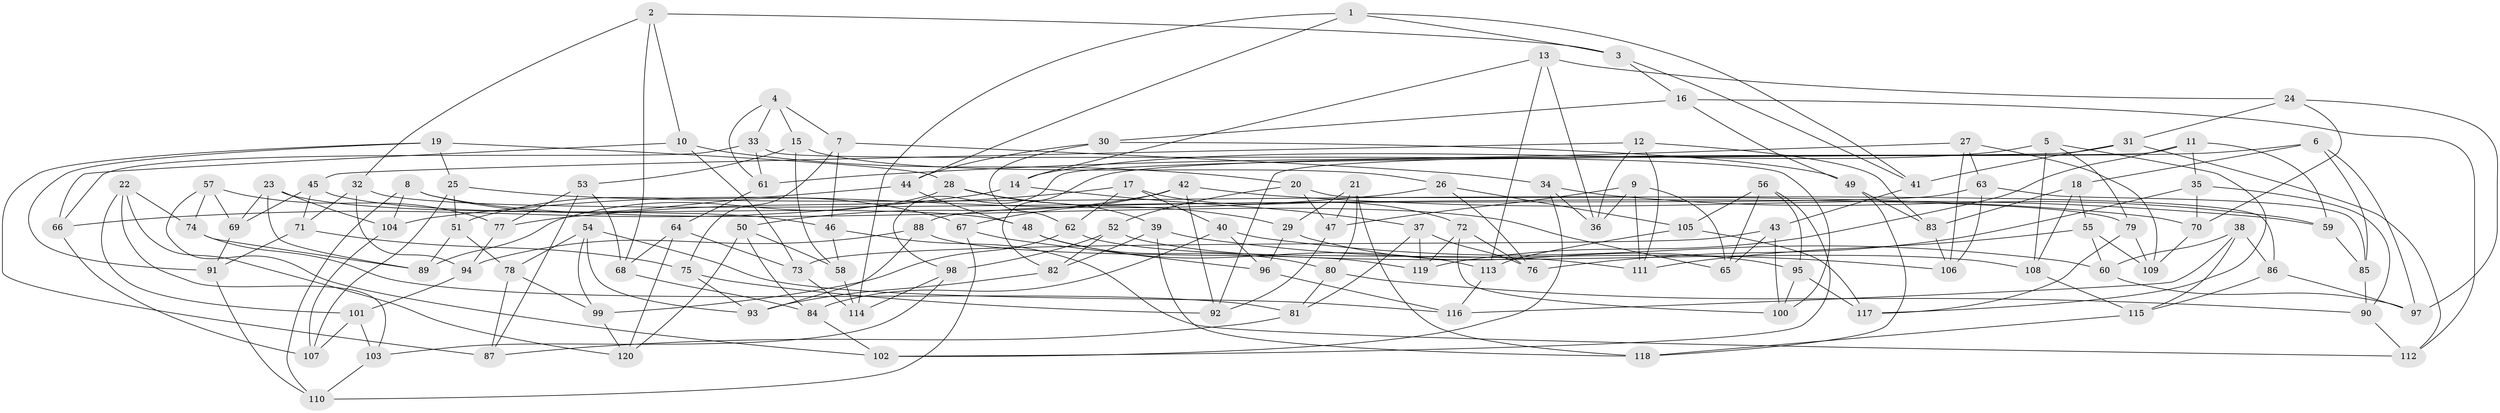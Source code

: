 // coarse degree distribution, {8: 0.10416666666666667, 4: 0.4166666666666667, 9: 0.125, 11: 0.08333333333333333, 7: 0.08333333333333333, 10: 0.020833333333333332, 5: 0.041666666666666664, 3: 0.125}
// Generated by graph-tools (version 1.1) at 2025/53/03/04/25 22:53:47]
// undirected, 120 vertices, 240 edges
graph export_dot {
  node [color=gray90,style=filled];
  1;
  2;
  3;
  4;
  5;
  6;
  7;
  8;
  9;
  10;
  11;
  12;
  13;
  14;
  15;
  16;
  17;
  18;
  19;
  20;
  21;
  22;
  23;
  24;
  25;
  26;
  27;
  28;
  29;
  30;
  31;
  32;
  33;
  34;
  35;
  36;
  37;
  38;
  39;
  40;
  41;
  42;
  43;
  44;
  45;
  46;
  47;
  48;
  49;
  50;
  51;
  52;
  53;
  54;
  55;
  56;
  57;
  58;
  59;
  60;
  61;
  62;
  63;
  64;
  65;
  66;
  67;
  68;
  69;
  70;
  71;
  72;
  73;
  74;
  75;
  76;
  77;
  78;
  79;
  80;
  81;
  82;
  83;
  84;
  85;
  86;
  87;
  88;
  89;
  90;
  91;
  92;
  93;
  94;
  95;
  96;
  97;
  98;
  99;
  100;
  101;
  102;
  103;
  104;
  105;
  106;
  107;
  108;
  109;
  110;
  111;
  112;
  113;
  114;
  115;
  116;
  117;
  118;
  119;
  120;
  1 -- 44;
  1 -- 3;
  1 -- 114;
  1 -- 41;
  2 -- 68;
  2 -- 32;
  2 -- 3;
  2 -- 10;
  3 -- 41;
  3 -- 16;
  4 -- 7;
  4 -- 61;
  4 -- 33;
  4 -- 15;
  5 -- 79;
  5 -- 108;
  5 -- 14;
  5 -- 117;
  6 -- 97;
  6 -- 85;
  6 -- 82;
  6 -- 18;
  7 -- 46;
  7 -- 75;
  7 -- 34;
  8 -- 104;
  8 -- 67;
  8 -- 65;
  8 -- 110;
  9 -- 47;
  9 -- 65;
  9 -- 36;
  9 -- 111;
  10 -- 20;
  10 -- 73;
  10 -- 66;
  11 -- 35;
  11 -- 59;
  11 -- 92;
  11 -- 119;
  12 -- 36;
  12 -- 83;
  12 -- 111;
  12 -- 45;
  13 -- 36;
  13 -- 24;
  13 -- 14;
  13 -- 113;
  14 -- 37;
  14 -- 66;
  15 -- 58;
  15 -- 26;
  15 -- 53;
  16 -- 49;
  16 -- 30;
  16 -- 112;
  17 -- 72;
  17 -- 40;
  17 -- 62;
  17 -- 77;
  18 -- 108;
  18 -- 83;
  18 -- 55;
  19 -- 25;
  19 -- 87;
  19 -- 28;
  19 -- 91;
  20 -- 47;
  20 -- 86;
  20 -- 52;
  21 -- 80;
  21 -- 47;
  21 -- 29;
  21 -- 118;
  22 -- 103;
  22 -- 120;
  22 -- 74;
  22 -- 101;
  23 -- 89;
  23 -- 104;
  23 -- 46;
  23 -- 69;
  24 -- 31;
  24 -- 97;
  24 -- 70;
  25 -- 107;
  25 -- 70;
  25 -- 51;
  26 -- 76;
  26 -- 104;
  26 -- 105;
  27 -- 109;
  27 -- 63;
  27 -- 61;
  27 -- 106;
  28 -- 29;
  28 -- 89;
  28 -- 39;
  29 -- 96;
  29 -- 95;
  30 -- 49;
  30 -- 62;
  30 -- 44;
  31 -- 98;
  31 -- 112;
  31 -- 41;
  32 -- 94;
  32 -- 71;
  32 -- 79;
  33 -- 61;
  33 -- 100;
  33 -- 66;
  34 -- 36;
  34 -- 59;
  34 -- 102;
  35 -- 70;
  35 -- 90;
  35 -- 76;
  37 -- 119;
  37 -- 81;
  37 -- 76;
  38 -- 86;
  38 -- 116;
  38 -- 60;
  38 -- 115;
  39 -- 118;
  39 -- 82;
  39 -- 106;
  40 -- 96;
  40 -- 60;
  40 -- 84;
  41 -- 43;
  42 -- 67;
  42 -- 50;
  42 -- 92;
  42 -- 59;
  43 -- 73;
  43 -- 65;
  43 -- 100;
  44 -- 48;
  44 -- 51;
  45 -- 71;
  45 -- 48;
  45 -- 69;
  46 -- 58;
  46 -- 112;
  47 -- 92;
  48 -- 80;
  48 -- 113;
  49 -- 83;
  49 -- 118;
  50 -- 84;
  50 -- 58;
  50 -- 120;
  51 -- 89;
  51 -- 78;
  52 -- 82;
  52 -- 108;
  52 -- 98;
  53 -- 77;
  53 -- 87;
  53 -- 68;
  54 -- 78;
  54 -- 99;
  54 -- 116;
  54 -- 93;
  55 -- 111;
  55 -- 109;
  55 -- 60;
  56 -- 95;
  56 -- 105;
  56 -- 65;
  56 -- 102;
  57 -- 77;
  57 -- 69;
  57 -- 74;
  57 -- 102;
  58 -- 114;
  59 -- 85;
  60 -- 97;
  61 -- 64;
  62 -- 111;
  62 -- 99;
  63 -- 106;
  63 -- 85;
  63 -- 88;
  64 -- 73;
  64 -- 120;
  64 -- 68;
  66 -- 107;
  67 -- 110;
  67 -- 96;
  68 -- 84;
  69 -- 91;
  70 -- 109;
  71 -- 75;
  71 -- 91;
  72 -- 76;
  72 -- 119;
  72 -- 100;
  73 -- 114;
  74 -- 89;
  74 -- 81;
  75 -- 92;
  75 -- 93;
  77 -- 94;
  78 -- 99;
  78 -- 87;
  79 -- 117;
  79 -- 109;
  80 -- 90;
  80 -- 81;
  81 -- 87;
  82 -- 93;
  83 -- 106;
  84 -- 102;
  85 -- 90;
  86 -- 97;
  86 -- 115;
  88 -- 93;
  88 -- 94;
  88 -- 119;
  90 -- 112;
  91 -- 110;
  94 -- 101;
  95 -- 117;
  95 -- 100;
  96 -- 116;
  98 -- 103;
  98 -- 114;
  99 -- 120;
  101 -- 103;
  101 -- 107;
  103 -- 110;
  104 -- 107;
  105 -- 117;
  105 -- 113;
  108 -- 115;
  113 -- 116;
  115 -- 118;
}
